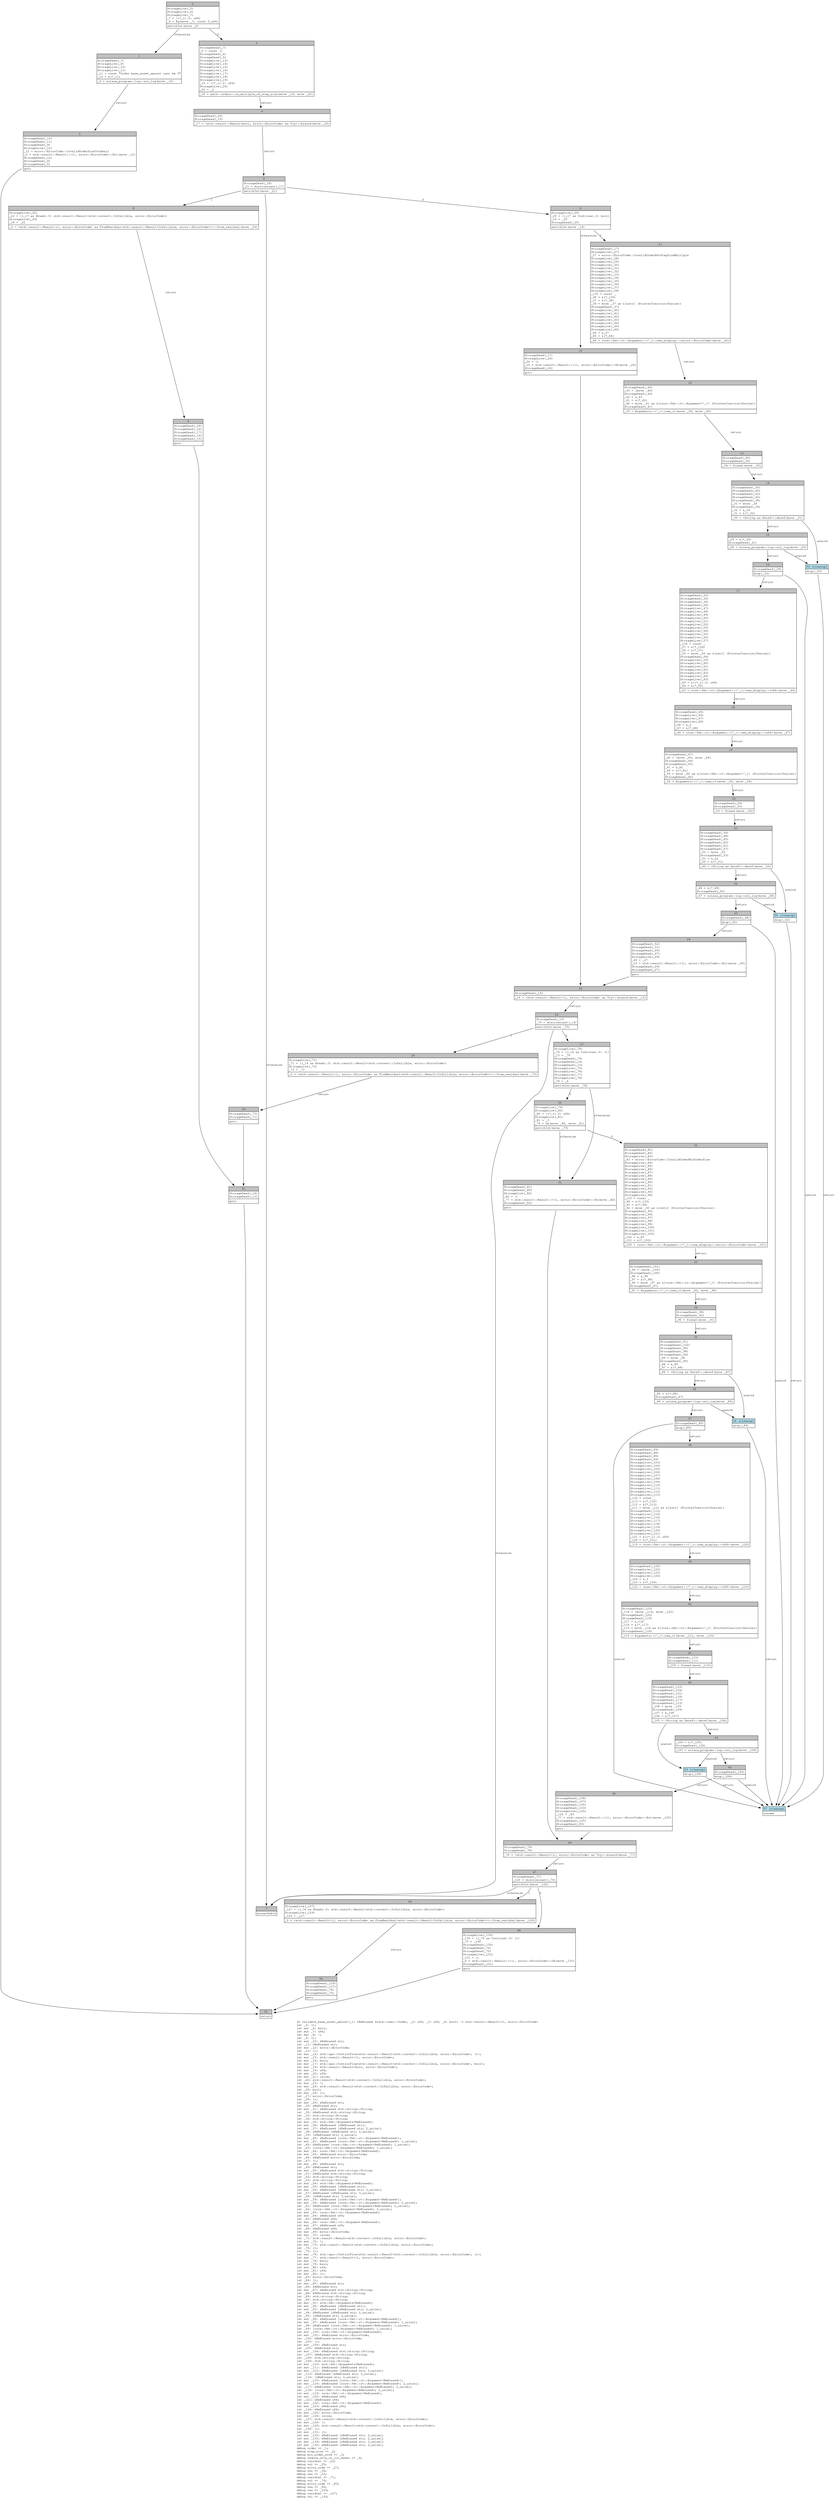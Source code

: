 digraph Mir_0_4564 {
    graph [fontname="Courier, monospace"];
    node [fontname="Courier, monospace"];
    edge [fontname="Courier, monospace"];
    label=<fn validate_base_asset_amount(_1: &amp;ReErased state::user::Order, _2: u64, _3: u64, _4: bool) -&gt; std::result::Result&lt;(), error::ErrorCode&gt;<br align="left"/>let _5: ();<br align="left"/>let mut _6: bool;<br align="left"/>let mut _7: u64;<br align="left"/>let mut _8: !;<br align="left"/>let _9: ();<br align="left"/>let mut _10: &amp;ReErased str;<br align="left"/>let _11: &amp;ReErased str;<br align="left"/>let mut _12: error::ErrorCode;<br align="left"/>let _13: ();<br align="left"/>let mut _14: std::ops::ControlFlow&lt;std::result::Result&lt;std::convert::Infallible, error::ErrorCode&gt;, ()&gt;;<br align="left"/>let mut _15: std::result::Result&lt;(), error::ErrorCode&gt;;<br align="left"/>let mut _16: bool;<br align="left"/>let mut _17: std::ops::ControlFlow&lt;std::result::Result&lt;std::convert::Infallible, error::ErrorCode&gt;, bool&gt;;<br align="left"/>let mut _18: std::result::Result&lt;bool, error::ErrorCode&gt;;<br align="left"/>let mut _19: u64;<br align="left"/>let mut _20: u64;<br align="left"/>let mut _21: isize;<br align="left"/>let _22: std::result::Result&lt;std::convert::Infallible, error::ErrorCode&gt;;<br align="left"/>let mut _23: !;<br align="left"/>let mut _24: std::result::Result&lt;std::convert::Infallible, error::ErrorCode&gt;;<br align="left"/>let _25: bool;<br align="left"/>let mut _26: ();<br align="left"/>let _27: error::ErrorCode;<br align="left"/>let _28: ();<br align="left"/>let mut _29: &amp;ReErased str;<br align="left"/>let _30: &amp;ReErased str;<br align="left"/>let mut _31: &amp;ReErased std::string::String;<br align="left"/>let _32: &amp;ReErased std::string::String;<br align="left"/>let _33: std::string::String;<br align="left"/>let _34: std::string::String;<br align="left"/>let mut _35: std::fmt::Arguments&lt;ReErased&gt;;<br align="left"/>let mut _36: &amp;ReErased [&amp;ReErased str];<br align="left"/>let mut _37: &amp;ReErased [&amp;ReErased str; 2_usize];<br align="left"/>let _38: &amp;ReErased [&amp;ReErased str; 2_usize];<br align="left"/>let _39: [&amp;ReErased str; 2_usize];<br align="left"/>let mut _40: &amp;ReErased [core::fmt::rt::Argument&lt;ReErased&gt;];<br align="left"/>let mut _41: &amp;ReErased [core::fmt::rt::Argument&lt;ReErased&gt;; 1_usize];<br align="left"/>let _42: &amp;ReErased [core::fmt::rt::Argument&lt;ReErased&gt;; 1_usize];<br align="left"/>let _43: [core::fmt::rt::Argument&lt;ReErased&gt;; 1_usize];<br align="left"/>let mut _44: core::fmt::rt::Argument&lt;ReErased&gt;;<br align="left"/>let mut _45: &amp;ReErased error::ErrorCode;<br align="left"/>let _46: &amp;ReErased error::ErrorCode;<br align="left"/>let _47: ();<br align="left"/>let mut _48: &amp;ReErased str;<br align="left"/>let _49: &amp;ReErased str;<br align="left"/>let mut _50: &amp;ReErased std::string::String;<br align="left"/>let _51: &amp;ReErased std::string::String;<br align="left"/>let _52: std::string::String;<br align="left"/>let _53: std::string::String;<br align="left"/>let mut _54: std::fmt::Arguments&lt;ReErased&gt;;<br align="left"/>let mut _55: &amp;ReErased [&amp;ReErased str];<br align="left"/>let mut _56: &amp;ReErased [&amp;ReErased str; 3_usize];<br align="left"/>let _57: &amp;ReErased [&amp;ReErased str; 3_usize];<br align="left"/>let _58: [&amp;ReErased str; 3_usize];<br align="left"/>let mut _59: &amp;ReErased [core::fmt::rt::Argument&lt;ReErased&gt;];<br align="left"/>let mut _60: &amp;ReErased [core::fmt::rt::Argument&lt;ReErased&gt;; 2_usize];<br align="left"/>let _61: &amp;ReErased [core::fmt::rt::Argument&lt;ReErased&gt;; 2_usize];<br align="left"/>let _62: [core::fmt::rt::Argument&lt;ReErased&gt;; 2_usize];<br align="left"/>let mut _63: core::fmt::rt::Argument&lt;ReErased&gt;;<br align="left"/>let mut _64: &amp;ReErased u64;<br align="left"/>let _65: &amp;ReErased u64;<br align="left"/>let mut _66: core::fmt::rt::Argument&lt;ReErased&gt;;<br align="left"/>let mut _67: &amp;ReErased u64;<br align="left"/>let _68: &amp;ReErased u64;<br align="left"/>let mut _69: error::ErrorCode;<br align="left"/>let mut _70: isize;<br align="left"/>let _71: std::result::Result&lt;std::convert::Infallible, error::ErrorCode&gt;;<br align="left"/>let mut _72: !;<br align="left"/>let mut _73: std::result::Result&lt;std::convert::Infallible, error::ErrorCode&gt;;<br align="left"/>let _74: ();<br align="left"/>let _75: ();<br align="left"/>let mut _76: std::ops::ControlFlow&lt;std::result::Result&lt;std::convert::Infallible, error::ErrorCode&gt;, ()&gt;;<br align="left"/>let mut _77: std::result::Result&lt;(), error::ErrorCode&gt;;<br align="left"/>let mut _78: bool;<br align="left"/>let mut _79: bool;<br align="left"/>let mut _80: u64;<br align="left"/>let mut _81: u64;<br align="left"/>let mut _82: ();<br align="left"/>let _83: error::ErrorCode;<br align="left"/>let _84: ();<br align="left"/>let mut _85: &amp;ReErased str;<br align="left"/>let _86: &amp;ReErased str;<br align="left"/>let mut _87: &amp;ReErased std::string::String;<br align="left"/>let _88: &amp;ReErased std::string::String;<br align="left"/>let _89: std::string::String;<br align="left"/>let _90: std::string::String;<br align="left"/>let mut _91: std::fmt::Arguments&lt;ReErased&gt;;<br align="left"/>let mut _92: &amp;ReErased [&amp;ReErased str];<br align="left"/>let mut _93: &amp;ReErased [&amp;ReErased str; 2_usize];<br align="left"/>let _94: &amp;ReErased [&amp;ReErased str; 2_usize];<br align="left"/>let _95: [&amp;ReErased str; 2_usize];<br align="left"/>let mut _96: &amp;ReErased [core::fmt::rt::Argument&lt;ReErased&gt;];<br align="left"/>let mut _97: &amp;ReErased [core::fmt::rt::Argument&lt;ReErased&gt;; 1_usize];<br align="left"/>let _98: &amp;ReErased [core::fmt::rt::Argument&lt;ReErased&gt;; 1_usize];<br align="left"/>let _99: [core::fmt::rt::Argument&lt;ReErased&gt;; 1_usize];<br align="left"/>let mut _100: core::fmt::rt::Argument&lt;ReErased&gt;;<br align="left"/>let mut _101: &amp;ReErased error::ErrorCode;<br align="left"/>let _102: &amp;ReErased error::ErrorCode;<br align="left"/>let _103: ();<br align="left"/>let mut _104: &amp;ReErased str;<br align="left"/>let _105: &amp;ReErased str;<br align="left"/>let mut _106: &amp;ReErased std::string::String;<br align="left"/>let _107: &amp;ReErased std::string::String;<br align="left"/>let _108: std::string::String;<br align="left"/>let _109: std::string::String;<br align="left"/>let mut _110: std::fmt::Arguments&lt;ReErased&gt;;<br align="left"/>let mut _111: &amp;ReErased [&amp;ReErased str];<br align="left"/>let mut _112: &amp;ReErased [&amp;ReErased str; 3_usize];<br align="left"/>let _113: &amp;ReErased [&amp;ReErased str; 3_usize];<br align="left"/>let _114: [&amp;ReErased str; 3_usize];<br align="left"/>let mut _115: &amp;ReErased [core::fmt::rt::Argument&lt;ReErased&gt;];<br align="left"/>let mut _116: &amp;ReErased [core::fmt::rt::Argument&lt;ReErased&gt;; 2_usize];<br align="left"/>let _117: &amp;ReErased [core::fmt::rt::Argument&lt;ReErased&gt;; 2_usize];<br align="left"/>let _118: [core::fmt::rt::Argument&lt;ReErased&gt;; 2_usize];<br align="left"/>let mut _119: core::fmt::rt::Argument&lt;ReErased&gt;;<br align="left"/>let mut _120: &amp;ReErased u64;<br align="left"/>let _121: &amp;ReErased u64;<br align="left"/>let mut _122: core::fmt::rt::Argument&lt;ReErased&gt;;<br align="left"/>let mut _123: &amp;ReErased u64;<br align="left"/>let _124: &amp;ReErased u64;<br align="left"/>let mut _125: error::ErrorCode;<br align="left"/>let mut _126: isize;<br align="left"/>let _127: std::result::Result&lt;std::convert::Infallible, error::ErrorCode&gt;;<br align="left"/>let mut _128: !;<br align="left"/>let mut _129: std::result::Result&lt;std::convert::Infallible, error::ErrorCode&gt;;<br align="left"/>let _130: ();<br align="left"/>let mut _131: ();<br align="left"/>let mut _132: &amp;ReErased [&amp;ReErased str; 3_usize];<br align="left"/>let mut _133: &amp;ReErased [&amp;ReErased str; 2_usize];<br align="left"/>let mut _134: &amp;ReErased [&amp;ReErased str; 3_usize];<br align="left"/>let mut _135: &amp;ReErased [&amp;ReErased str; 2_usize];<br align="left"/>debug order =&gt; _1;<br align="left"/>debug step_size =&gt; _2;<br align="left"/>debug min_order_size =&gt; _3;<br align="left"/>debug reduce_only_or_jit_maker =&gt; _4;<br align="left"/>debug residual =&gt; _22;<br align="left"/>debug val =&gt; _25;<br align="left"/>debug error_code =&gt; _27;<br align="left"/>debug res =&gt; _34;<br align="left"/>debug res =&gt; _53;<br align="left"/>debug residual =&gt; _71;<br align="left"/>debug val =&gt; _74;<br align="left"/>debug error_code =&gt; _83;<br align="left"/>debug res =&gt; _90;<br align="left"/>debug res =&gt; _109;<br align="left"/>debug residual =&gt; _127;<br align="left"/>debug val =&gt; _130;<br align="left"/>>;
    bb0__0_4564 [shape="none", label=<<table border="0" cellborder="1" cellspacing="0"><tr><td bgcolor="gray" align="center" colspan="1">0</td></tr><tr><td align="left" balign="left">StorageLive(_5)<br/>StorageLive(_6)<br/>StorageLive(_7)<br/>_7 = ((*_1).2: u64)<br/>_6 = Eq(move _7, const 0_u64)<br/></td></tr><tr><td align="left">switchInt(move _6)</td></tr></table>>];
    bb1__0_4564 [shape="none", label=<<table border="0" cellborder="1" cellspacing="0"><tr><td bgcolor="gray" align="center" colspan="1">1</td></tr><tr><td align="left" balign="left">StorageDead(_7)<br/>StorageLive(_9)<br/>StorageLive(_10)<br/>StorageLive(_11)<br/>_11 = const &quot;Order base_asset_amount cant be 0&quot;<br/>_10 = &amp;(*_11)<br/></td></tr><tr><td align="left">_9 = solana_program::log::sol_log(move _10)</td></tr></table>>];
    bb2__0_4564 [shape="none", label=<<table border="0" cellborder="1" cellspacing="0"><tr><td bgcolor="gray" align="center" colspan="1">2</td></tr><tr><td align="left" balign="left">StorageDead(_10)<br/>StorageDead(_11)<br/>StorageDead(_9)<br/>StorageLive(_12)<br/>_12 = error::ErrorCode::InvalidOrderSizeTooSmall<br/>_0 = std::result::Result::&lt;(), error::ErrorCode&gt;::Err(move _12)<br/>StorageDead(_12)<br/>StorageDead(_6)<br/>StorageDead(_5)<br/></td></tr><tr><td align="left">goto</td></tr></table>>];
    bb3__0_4564 [shape="none", label=<<table border="0" cellborder="1" cellspacing="0"><tr><td bgcolor="gray" align="center" colspan="1">3</td></tr><tr><td align="left" balign="left">StorageDead(_7)<br/>_5 = const ()<br/>StorageDead(_6)<br/>StorageDead(_5)<br/>StorageLive(_13)<br/>StorageLive(_14)<br/>StorageLive(_15)<br/>StorageLive(_16)<br/>StorageLive(_17)<br/>StorageLive(_18)<br/>StorageLive(_19)<br/>_19 = ((*_1).2: u64)<br/>StorageLive(_20)<br/>_20 = _2<br/></td></tr><tr><td align="left">_18 = math::orders::is_multiple_of_step_size(move _19, move _20)</td></tr></table>>];
    bb4__0_4564 [shape="none", label=<<table border="0" cellborder="1" cellspacing="0"><tr><td bgcolor="gray" align="center" colspan="1">4</td></tr><tr><td align="left" balign="left">StorageDead(_20)<br/>StorageDead(_19)<br/></td></tr><tr><td align="left">_17 = &lt;std::result::Result&lt;bool, error::ErrorCode&gt; as Try&gt;::branch(move _18)</td></tr></table>>];
    bb5__0_4564 [shape="none", label=<<table border="0" cellborder="1" cellspacing="0"><tr><td bgcolor="gray" align="center" colspan="1">5</td></tr><tr><td align="left" balign="left">StorageDead(_18)<br/>_21 = discriminant(_17)<br/></td></tr><tr><td align="left">switchInt(move _21)</td></tr></table>>];
    bb6__0_4564 [shape="none", label=<<table border="0" cellborder="1" cellspacing="0"><tr><td bgcolor="gray" align="center" colspan="1">6</td></tr><tr><td align="left" balign="left">StorageLive(_25)<br/>_25 = ((_17 as Continue).0: bool)<br/>_16 = _25<br/>StorageDead(_25)<br/></td></tr><tr><td align="left">switchInt(move _16)</td></tr></table>>];
    bb7__0_4564 [shape="none", label=<<table border="0" cellborder="1" cellspacing="0"><tr><td bgcolor="gray" align="center" colspan="1">7</td></tr><tr><td align="left">unreachable</td></tr></table>>];
    bb8__0_4564 [shape="none", label=<<table border="0" cellborder="1" cellspacing="0"><tr><td bgcolor="gray" align="center" colspan="1">8</td></tr><tr><td align="left" balign="left">StorageLive(_22)<br/>_22 = ((_17 as Break).0: std::result::Result&lt;std::convert::Infallible, error::ErrorCode&gt;)<br/>StorageLive(_24)<br/>_24 = _22<br/></td></tr><tr><td align="left">_0 = &lt;std::result::Result&lt;(), error::ErrorCode&gt; as FromResidual&lt;std::result::Result&lt;Infallible, error::ErrorCode&gt;&gt;&gt;::from_residual(move _24)</td></tr></table>>];
    bb9__0_4564 [shape="none", label=<<table border="0" cellborder="1" cellspacing="0"><tr><td bgcolor="gray" align="center" colspan="1">9</td></tr><tr><td align="left" balign="left">StorageDead(_24)<br/>StorageDead(_22)<br/>StorageDead(_17)<br/>StorageDead(_16)<br/>StorageDead(_15)<br/></td></tr><tr><td align="left">goto</td></tr></table>>];
    bb10__0_4564 [shape="none", label=<<table border="0" cellborder="1" cellspacing="0"><tr><td bgcolor="gray" align="center" colspan="1">10</td></tr><tr><td align="left" balign="left">StorageDead(_17)<br/>StorageLive(_26)<br/>_26 = ()<br/>_15 = std::result::Result::&lt;(), error::ErrorCode&gt;::Ok(move _26)<br/>StorageDead(_26)<br/></td></tr><tr><td align="left">goto</td></tr></table>>];
    bb11__0_4564 [shape="none", label=<<table border="0" cellborder="1" cellspacing="0"><tr><td bgcolor="gray" align="center" colspan="1">11</td></tr><tr><td align="left" balign="left">StorageDead(_17)<br/>StorageLive(_27)<br/>_27 = error::ErrorCode::InvalidOrderNotStepSizeMultiple<br/>StorageLive(_28)<br/>StorageLive(_29)<br/>StorageLive(_30)<br/>StorageLive(_31)<br/>StorageLive(_32)<br/>StorageLive(_33)<br/>StorageLive(_34)<br/>StorageLive(_35)<br/>StorageLive(_36)<br/>StorageLive(_37)<br/>StorageLive(_38)<br/>_135 = const _<br/>_38 = &amp;(*_135)<br/>_37 = &amp;(*_38)<br/>_36 = move _37 as &amp;[&amp;str] (PointerCoercion(Unsize))<br/>StorageDead(_37)<br/>StorageLive(_40)<br/>StorageLive(_41)<br/>StorageLive(_42)<br/>StorageLive(_43)<br/>StorageLive(_44)<br/>StorageLive(_45)<br/>StorageLive(_46)<br/>_46 = &amp;_27<br/>_45 = &amp;(*_46)<br/></td></tr><tr><td align="left">_44 = core::fmt::rt::Argument::&lt;'_&gt;::new_display::&lt;error::ErrorCode&gt;(move _45)</td></tr></table>>];
    bb12__0_4564 [shape="none", label=<<table border="0" cellborder="1" cellspacing="0"><tr><td bgcolor="gray" align="center" colspan="1">12</td></tr><tr><td align="left" balign="left">StorageDead(_45)<br/>_43 = [move _44]<br/>StorageDead(_44)<br/>_42 = &amp;_43<br/>_41 = &amp;(*_42)<br/>_40 = move _41 as &amp;[core::fmt::rt::Argument&lt;'_&gt;] (PointerCoercion(Unsize))<br/>StorageDead(_41)<br/></td></tr><tr><td align="left">_35 = Arguments::&lt;'_&gt;::new_v1(move _36, move _40)</td></tr></table>>];
    bb13__0_4564 [shape="none", label=<<table border="0" cellborder="1" cellspacing="0"><tr><td bgcolor="gray" align="center" colspan="1">13</td></tr><tr><td align="left" balign="left">StorageDead(_40)<br/>StorageDead(_36)<br/></td></tr><tr><td align="left">_34 = format(move _35)</td></tr></table>>];
    bb14__0_4564 [shape="none", label=<<table border="0" cellborder="1" cellspacing="0"><tr><td bgcolor="gray" align="center" colspan="1">14</td></tr><tr><td align="left" balign="left">StorageDead(_35)<br/>StorageDead(_46)<br/>StorageDead(_43)<br/>StorageDead(_42)<br/>StorageDead(_38)<br/>_33 = move _34<br/>StorageDead(_34)<br/>_32 = &amp;_33<br/>_31 = &amp;(*_32)<br/></td></tr><tr><td align="left">_30 = &lt;String as Deref&gt;::deref(move _31)</td></tr></table>>];
    bb15__0_4564 [shape="none", label=<<table border="0" cellborder="1" cellspacing="0"><tr><td bgcolor="gray" align="center" colspan="1">15</td></tr><tr><td align="left" balign="left">_29 = &amp;(*_30)<br/>StorageDead(_31)<br/></td></tr><tr><td align="left">_28 = solana_program::log::sol_log(move _29)</td></tr></table>>];
    bb16__0_4564 [shape="none", label=<<table border="0" cellborder="1" cellspacing="0"><tr><td bgcolor="gray" align="center" colspan="1">16</td></tr><tr><td align="left" balign="left">StorageDead(_29)<br/></td></tr><tr><td align="left">drop(_33)</td></tr></table>>];
    bb17__0_4564 [shape="none", label=<<table border="0" cellborder="1" cellspacing="0"><tr><td bgcolor="gray" align="center" colspan="1">17</td></tr><tr><td align="left" balign="left">StorageDead(_33)<br/>StorageDead(_32)<br/>StorageDead(_30)<br/>StorageDead(_28)<br/>StorageLive(_47)<br/>StorageLive(_48)<br/>StorageLive(_49)<br/>StorageLive(_50)<br/>StorageLive(_51)<br/>StorageLive(_52)<br/>StorageLive(_53)<br/>StorageLive(_54)<br/>StorageLive(_55)<br/>StorageLive(_56)<br/>StorageLive(_57)<br/>_134 = const _<br/>_57 = &amp;(*_134)<br/>_56 = &amp;(*_57)<br/>_55 = move _56 as &amp;[&amp;str] (PointerCoercion(Unsize))<br/>StorageDead(_56)<br/>StorageLive(_59)<br/>StorageLive(_60)<br/>StorageLive(_61)<br/>StorageLive(_62)<br/>StorageLive(_63)<br/>StorageLive(_64)<br/>StorageLive(_65)<br/>_65 = &amp;((*_1).2: u64)<br/>_64 = &amp;(*_65)<br/></td></tr><tr><td align="left">_63 = core::fmt::rt::Argument::&lt;'_&gt;::new_display::&lt;u64&gt;(move _64)</td></tr></table>>];
    bb18__0_4564 [shape="none", label=<<table border="0" cellborder="1" cellspacing="0"><tr><td bgcolor="gray" align="center" colspan="1">18</td></tr><tr><td align="left" balign="left">StorageDead(_64)<br/>StorageLive(_66)<br/>StorageLive(_67)<br/>StorageLive(_68)<br/>_68 = &amp;_2<br/>_67 = &amp;(*_68)<br/></td></tr><tr><td align="left">_66 = core::fmt::rt::Argument::&lt;'_&gt;::new_display::&lt;u64&gt;(move _67)</td></tr></table>>];
    bb19__0_4564 [shape="none", label=<<table border="0" cellborder="1" cellspacing="0"><tr><td bgcolor="gray" align="center" colspan="1">19</td></tr><tr><td align="left" balign="left">StorageDead(_67)<br/>_62 = [move _63, move _66]<br/>StorageDead(_66)<br/>StorageDead(_63)<br/>_61 = &amp;_62<br/>_60 = &amp;(*_61)<br/>_59 = move _60 as &amp;[core::fmt::rt::Argument&lt;'_&gt;] (PointerCoercion(Unsize))<br/>StorageDead(_60)<br/></td></tr><tr><td align="left">_54 = Arguments::&lt;'_&gt;::new_v1(move _55, move _59)</td></tr></table>>];
    bb20__0_4564 [shape="none", label=<<table border="0" cellborder="1" cellspacing="0"><tr><td bgcolor="gray" align="center" colspan="1">20</td></tr><tr><td align="left" balign="left">StorageDead(_59)<br/>StorageDead(_55)<br/></td></tr><tr><td align="left">_53 = format(move _54)</td></tr></table>>];
    bb21__0_4564 [shape="none", label=<<table border="0" cellborder="1" cellspacing="0"><tr><td bgcolor="gray" align="center" colspan="1">21</td></tr><tr><td align="left" balign="left">StorageDead(_54)<br/>StorageDead(_68)<br/>StorageDead(_65)<br/>StorageDead(_62)<br/>StorageDead(_61)<br/>StorageDead(_57)<br/>_52 = move _53<br/>StorageDead(_53)<br/>_51 = &amp;_52<br/>_50 = &amp;(*_51)<br/></td></tr><tr><td align="left">_49 = &lt;String as Deref&gt;::deref(move _50)</td></tr></table>>];
    bb22__0_4564 [shape="none", label=<<table border="0" cellborder="1" cellspacing="0"><tr><td bgcolor="gray" align="center" colspan="1">22</td></tr><tr><td align="left" balign="left">_48 = &amp;(*_49)<br/>StorageDead(_50)<br/></td></tr><tr><td align="left">_47 = solana_program::log::sol_log(move _48)</td></tr></table>>];
    bb23__0_4564 [shape="none", label=<<table border="0" cellborder="1" cellspacing="0"><tr><td bgcolor="gray" align="center" colspan="1">23</td></tr><tr><td align="left" balign="left">StorageDead(_48)<br/></td></tr><tr><td align="left">drop(_52)</td></tr></table>>];
    bb24__0_4564 [shape="none", label=<<table border="0" cellborder="1" cellspacing="0"><tr><td bgcolor="gray" align="center" colspan="1">24</td></tr><tr><td align="left" balign="left">StorageDead(_52)<br/>StorageDead(_51)<br/>StorageDead(_49)<br/>StorageDead(_47)<br/>StorageLive(_69)<br/>_69 = _27<br/>_15 = std::result::Result::&lt;(), error::ErrorCode&gt;::Err(move _69)<br/>StorageDead(_69)<br/>StorageDead(_27)<br/></td></tr><tr><td align="left">goto</td></tr></table>>];
    bb25__0_4564 [shape="none", label=<<table border="0" cellborder="1" cellspacing="0"><tr><td bgcolor="gray" align="center" colspan="1">25</td></tr><tr><td align="left" balign="left">StorageDead(_16)<br/></td></tr><tr><td align="left">_14 = &lt;std::result::Result&lt;(), error::ErrorCode&gt; as Try&gt;::branch(move _15)</td></tr></table>>];
    bb26__0_4564 [shape="none", label=<<table border="0" cellborder="1" cellspacing="0"><tr><td bgcolor="gray" align="center" colspan="1">26</td></tr><tr><td align="left" balign="left">StorageDead(_15)<br/>_70 = discriminant(_14)<br/></td></tr><tr><td align="left">switchInt(move _70)</td></tr></table>>];
    bb27__0_4564 [shape="none", label=<<table border="0" cellborder="1" cellspacing="0"><tr><td bgcolor="gray" align="center" colspan="1">27</td></tr><tr><td align="left" balign="left">StorageLive(_74)<br/>_74 = ((_14 as Continue).0: ())<br/>_13 = _74<br/>StorageDead(_74)<br/>StorageDead(_14)<br/>StorageDead(_13)<br/>StorageLive(_75)<br/>StorageLive(_76)<br/>StorageLive(_77)<br/>StorageLive(_78)<br/>_78 = _4<br/></td></tr><tr><td align="left">switchInt(move _78)</td></tr></table>>];
    bb28__0_4564 [shape="none", label=<<table border="0" cellborder="1" cellspacing="0"><tr><td bgcolor="gray" align="center" colspan="1">28</td></tr><tr><td align="left" balign="left">StorageLive(_71)<br/>_71 = ((_14 as Break).0: std::result::Result&lt;std::convert::Infallible, error::ErrorCode&gt;)<br/>StorageLive(_73)<br/>_73 = _71<br/></td></tr><tr><td align="left">_0 = &lt;std::result::Result&lt;(), error::ErrorCode&gt; as FromResidual&lt;std::result::Result&lt;Infallible, error::ErrorCode&gt;&gt;&gt;::from_residual(move _73)</td></tr></table>>];
    bb29__0_4564 [shape="none", label=<<table border="0" cellborder="1" cellspacing="0"><tr><td bgcolor="gray" align="center" colspan="1">29</td></tr><tr><td align="left" balign="left">StorageDead(_73)<br/>StorageDead(_71)<br/></td></tr><tr><td align="left">goto</td></tr></table>>];
    bb30__0_4564 [shape="none", label=<<table border="0" cellborder="1" cellspacing="0"><tr><td bgcolor="gray" align="center" colspan="1">30</td></tr><tr><td align="left" balign="left">StorageLive(_79)<br/>StorageLive(_80)<br/>_80 = ((*_1).2: u64)<br/>StorageLive(_81)<br/>_81 = _3<br/>_79 = Ge(move _80, move _81)<br/></td></tr><tr><td align="left">switchInt(move _79)</td></tr></table>>];
    bb31__0_4564 [shape="none", label=<<table border="0" cellborder="1" cellspacing="0"><tr><td bgcolor="gray" align="center" colspan="1">31</td></tr><tr><td align="left" balign="left">StorageDead(_81)<br/>StorageDead(_80)<br/>StorageLive(_82)<br/>_82 = ()<br/>_77 = std::result::Result::&lt;(), error::ErrorCode&gt;::Ok(move _82)<br/>StorageDead(_82)<br/></td></tr><tr><td align="left">goto</td></tr></table>>];
    bb32__0_4564 [shape="none", label=<<table border="0" cellborder="1" cellspacing="0"><tr><td bgcolor="gray" align="center" colspan="1">32</td></tr><tr><td align="left" balign="left">StorageDead(_81)<br/>StorageDead(_80)<br/>StorageLive(_83)<br/>_83 = error::ErrorCode::InvalidOrderMinOrderSize<br/>StorageLive(_84)<br/>StorageLive(_85)<br/>StorageLive(_86)<br/>StorageLive(_87)<br/>StorageLive(_88)<br/>StorageLive(_89)<br/>StorageLive(_90)<br/>StorageLive(_91)<br/>StorageLive(_92)<br/>StorageLive(_93)<br/>StorageLive(_94)<br/>_133 = const _<br/>_94 = &amp;(*_133)<br/>_93 = &amp;(*_94)<br/>_92 = move _93 as &amp;[&amp;str] (PointerCoercion(Unsize))<br/>StorageDead(_93)<br/>StorageLive(_96)<br/>StorageLive(_97)<br/>StorageLive(_98)<br/>StorageLive(_99)<br/>StorageLive(_100)<br/>StorageLive(_101)<br/>StorageLive(_102)<br/>_102 = &amp;_83<br/>_101 = &amp;(*_102)<br/></td></tr><tr><td align="left">_100 = core::fmt::rt::Argument::&lt;'_&gt;::new_display::&lt;error::ErrorCode&gt;(move _101)</td></tr></table>>];
    bb33__0_4564 [shape="none", label=<<table border="0" cellborder="1" cellspacing="0"><tr><td bgcolor="gray" align="center" colspan="1">33</td></tr><tr><td align="left" balign="left">StorageDead(_101)<br/>_99 = [move _100]<br/>StorageDead(_100)<br/>_98 = &amp;_99<br/>_97 = &amp;(*_98)<br/>_96 = move _97 as &amp;[core::fmt::rt::Argument&lt;'_&gt;] (PointerCoercion(Unsize))<br/>StorageDead(_97)<br/></td></tr><tr><td align="left">_91 = Arguments::&lt;'_&gt;::new_v1(move _92, move _96)</td></tr></table>>];
    bb34__0_4564 [shape="none", label=<<table border="0" cellborder="1" cellspacing="0"><tr><td bgcolor="gray" align="center" colspan="1">34</td></tr><tr><td align="left" balign="left">StorageDead(_96)<br/>StorageDead(_92)<br/></td></tr><tr><td align="left">_90 = format(move _91)</td></tr></table>>];
    bb35__0_4564 [shape="none", label=<<table border="0" cellborder="1" cellspacing="0"><tr><td bgcolor="gray" align="center" colspan="1">35</td></tr><tr><td align="left" balign="left">StorageDead(_91)<br/>StorageDead(_102)<br/>StorageDead(_99)<br/>StorageDead(_98)<br/>StorageDead(_94)<br/>_89 = move _90<br/>StorageDead(_90)<br/>_88 = &amp;_89<br/>_87 = &amp;(*_88)<br/></td></tr><tr><td align="left">_86 = &lt;String as Deref&gt;::deref(move _87)</td></tr></table>>];
    bb36__0_4564 [shape="none", label=<<table border="0" cellborder="1" cellspacing="0"><tr><td bgcolor="gray" align="center" colspan="1">36</td></tr><tr><td align="left" balign="left">_85 = &amp;(*_86)<br/>StorageDead(_87)<br/></td></tr><tr><td align="left">_84 = solana_program::log::sol_log(move _85)</td></tr></table>>];
    bb37__0_4564 [shape="none", label=<<table border="0" cellborder="1" cellspacing="0"><tr><td bgcolor="gray" align="center" colspan="1">37</td></tr><tr><td align="left" balign="left">StorageDead(_85)<br/></td></tr><tr><td align="left">drop(_89)</td></tr></table>>];
    bb38__0_4564 [shape="none", label=<<table border="0" cellborder="1" cellspacing="0"><tr><td bgcolor="gray" align="center" colspan="1">38</td></tr><tr><td align="left" balign="left">StorageDead(_89)<br/>StorageDead(_88)<br/>StorageDead(_86)<br/>StorageDead(_84)<br/>StorageLive(_103)<br/>StorageLive(_104)<br/>StorageLive(_105)<br/>StorageLive(_106)<br/>StorageLive(_107)<br/>StorageLive(_108)<br/>StorageLive(_109)<br/>StorageLive(_110)<br/>StorageLive(_111)<br/>StorageLive(_112)<br/>StorageLive(_113)<br/>_132 = const _<br/>_113 = &amp;(*_132)<br/>_112 = &amp;(*_113)<br/>_111 = move _112 as &amp;[&amp;str] (PointerCoercion(Unsize))<br/>StorageDead(_112)<br/>StorageLive(_115)<br/>StorageLive(_116)<br/>StorageLive(_117)<br/>StorageLive(_118)<br/>StorageLive(_119)<br/>StorageLive(_120)<br/>StorageLive(_121)<br/>_121 = &amp;((*_1).2: u64)<br/>_120 = &amp;(*_121)<br/></td></tr><tr><td align="left">_119 = core::fmt::rt::Argument::&lt;'_&gt;::new_display::&lt;u64&gt;(move _120)</td></tr></table>>];
    bb39__0_4564 [shape="none", label=<<table border="0" cellborder="1" cellspacing="0"><tr><td bgcolor="gray" align="center" colspan="1">39</td></tr><tr><td align="left" balign="left">StorageDead(_120)<br/>StorageLive(_122)<br/>StorageLive(_123)<br/>StorageLive(_124)<br/>_124 = &amp;_3<br/>_123 = &amp;(*_124)<br/></td></tr><tr><td align="left">_122 = core::fmt::rt::Argument::&lt;'_&gt;::new_display::&lt;u64&gt;(move _123)</td></tr></table>>];
    bb40__0_4564 [shape="none", label=<<table border="0" cellborder="1" cellspacing="0"><tr><td bgcolor="gray" align="center" colspan="1">40</td></tr><tr><td align="left" balign="left">StorageDead(_123)<br/>_118 = [move _119, move _122]<br/>StorageDead(_122)<br/>StorageDead(_119)<br/>_117 = &amp;_118<br/>_116 = &amp;(*_117)<br/>_115 = move _116 as &amp;[core::fmt::rt::Argument&lt;'_&gt;] (PointerCoercion(Unsize))<br/>StorageDead(_116)<br/></td></tr><tr><td align="left">_110 = Arguments::&lt;'_&gt;::new_v1(move _111, move _115)</td></tr></table>>];
    bb41__0_4564 [shape="none", label=<<table border="0" cellborder="1" cellspacing="0"><tr><td bgcolor="gray" align="center" colspan="1">41</td></tr><tr><td align="left" balign="left">StorageDead(_115)<br/>StorageDead(_111)<br/></td></tr><tr><td align="left">_109 = format(move _110)</td></tr></table>>];
    bb42__0_4564 [shape="none", label=<<table border="0" cellborder="1" cellspacing="0"><tr><td bgcolor="gray" align="center" colspan="1">42</td></tr><tr><td align="left" balign="left">StorageDead(_110)<br/>StorageDead(_124)<br/>StorageDead(_121)<br/>StorageDead(_118)<br/>StorageDead(_117)<br/>StorageDead(_113)<br/>_108 = move _109<br/>StorageDead(_109)<br/>_107 = &amp;_108<br/>_106 = &amp;(*_107)<br/></td></tr><tr><td align="left">_105 = &lt;String as Deref&gt;::deref(move _106)</td></tr></table>>];
    bb43__0_4564 [shape="none", label=<<table border="0" cellborder="1" cellspacing="0"><tr><td bgcolor="gray" align="center" colspan="1">43</td></tr><tr><td align="left" balign="left">_104 = &amp;(*_105)<br/>StorageDead(_106)<br/></td></tr><tr><td align="left">_103 = solana_program::log::sol_log(move _104)</td></tr></table>>];
    bb44__0_4564 [shape="none", label=<<table border="0" cellborder="1" cellspacing="0"><tr><td bgcolor="gray" align="center" colspan="1">44</td></tr><tr><td align="left" balign="left">StorageDead(_104)<br/></td></tr><tr><td align="left">drop(_108)</td></tr></table>>];
    bb45__0_4564 [shape="none", label=<<table border="0" cellborder="1" cellspacing="0"><tr><td bgcolor="gray" align="center" colspan="1">45</td></tr><tr><td align="left" balign="left">StorageDead(_108)<br/>StorageDead(_107)<br/>StorageDead(_105)<br/>StorageDead(_103)<br/>StorageLive(_125)<br/>_125 = _83<br/>_77 = std::result::Result::&lt;(), error::ErrorCode&gt;::Err(move _125)<br/>StorageDead(_125)<br/>StorageDead(_83)<br/></td></tr><tr><td align="left">goto</td></tr></table>>];
    bb46__0_4564 [shape="none", label=<<table border="0" cellborder="1" cellspacing="0"><tr><td bgcolor="gray" align="center" colspan="1">46</td></tr><tr><td align="left" balign="left">StorageDead(_79)<br/>StorageDead(_78)<br/></td></tr><tr><td align="left">_76 = &lt;std::result::Result&lt;(), error::ErrorCode&gt; as Try&gt;::branch(move _77)</td></tr></table>>];
    bb47__0_4564 [shape="none", label=<<table border="0" cellborder="1" cellspacing="0"><tr><td bgcolor="gray" align="center" colspan="1">47</td></tr><tr><td align="left" balign="left">StorageDead(_77)<br/>_126 = discriminant(_76)<br/></td></tr><tr><td align="left">switchInt(move _126)</td></tr></table>>];
    bb48__0_4564 [shape="none", label=<<table border="0" cellborder="1" cellspacing="0"><tr><td bgcolor="gray" align="center" colspan="1">48</td></tr><tr><td align="left" balign="left">StorageLive(_130)<br/>_130 = ((_76 as Continue).0: ())<br/>_75 = _130<br/>StorageDead(_130)<br/>StorageDead(_76)<br/>StorageDead(_75)<br/>StorageLive(_131)<br/>_131 = ()<br/>_0 = std::result::Result::&lt;(), error::ErrorCode&gt;::Ok(move _131)<br/>StorageDead(_131)<br/></td></tr><tr><td align="left">goto</td></tr></table>>];
    bb49__0_4564 [shape="none", label=<<table border="0" cellborder="1" cellspacing="0"><tr><td bgcolor="gray" align="center" colspan="1">49</td></tr><tr><td align="left" balign="left">StorageLive(_127)<br/>_127 = ((_76 as Break).0: std::result::Result&lt;std::convert::Infallible, error::ErrorCode&gt;)<br/>StorageLive(_129)<br/>_129 = _127<br/></td></tr><tr><td align="left">_0 = &lt;std::result::Result&lt;(), error::ErrorCode&gt; as FromResidual&lt;std::result::Result&lt;Infallible, error::ErrorCode&gt;&gt;&gt;::from_residual(move _129)</td></tr></table>>];
    bb50__0_4564 [shape="none", label=<<table border="0" cellborder="1" cellspacing="0"><tr><td bgcolor="gray" align="center" colspan="1">50</td></tr><tr><td align="left" balign="left">StorageDead(_129)<br/>StorageDead(_127)<br/>StorageDead(_76)<br/>StorageDead(_75)<br/></td></tr><tr><td align="left">goto</td></tr></table>>];
    bb51__0_4564 [shape="none", label=<<table border="0" cellborder="1" cellspacing="0"><tr><td bgcolor="gray" align="center" colspan="1">51</td></tr><tr><td align="left" balign="left">StorageDead(_14)<br/>StorageDead(_13)<br/></td></tr><tr><td align="left">goto</td></tr></table>>];
    bb52__0_4564 [shape="none", label=<<table border="0" cellborder="1" cellspacing="0"><tr><td bgcolor="gray" align="center" colspan="1">52</td></tr><tr><td align="left">return</td></tr></table>>];
    bb53__0_4564 [shape="none", label=<<table border="0" cellborder="1" cellspacing="0"><tr><td bgcolor="lightblue" align="center" colspan="1">53 (cleanup)</td></tr><tr><td align="left">drop(_108)</td></tr></table>>];
    bb54__0_4564 [shape="none", label=<<table border="0" cellborder="1" cellspacing="0"><tr><td bgcolor="lightblue" align="center" colspan="1">54 (cleanup)</td></tr><tr><td align="left">drop(_89)</td></tr></table>>];
    bb55__0_4564 [shape="none", label=<<table border="0" cellborder="1" cellspacing="0"><tr><td bgcolor="lightblue" align="center" colspan="1">55 (cleanup)</td></tr><tr><td align="left">drop(_52)</td></tr></table>>];
    bb56__0_4564 [shape="none", label=<<table border="0" cellborder="1" cellspacing="0"><tr><td bgcolor="lightblue" align="center" colspan="1">56 (cleanup)</td></tr><tr><td align="left">drop(_33)</td></tr></table>>];
    bb57__0_4564 [shape="none", label=<<table border="0" cellborder="1" cellspacing="0"><tr><td bgcolor="lightblue" align="center" colspan="1">57 (cleanup)</td></tr><tr><td align="left">resume</td></tr></table>>];
    bb0__0_4564 -> bb3__0_4564 [label="0"];
    bb0__0_4564 -> bb1__0_4564 [label="otherwise"];
    bb1__0_4564 -> bb2__0_4564 [label="return"];
    bb2__0_4564 -> bb52__0_4564 [label=""];
    bb3__0_4564 -> bb4__0_4564 [label="return"];
    bb4__0_4564 -> bb5__0_4564 [label="return"];
    bb5__0_4564 -> bb6__0_4564 [label="0"];
    bb5__0_4564 -> bb8__0_4564 [label="1"];
    bb5__0_4564 -> bb7__0_4564 [label="otherwise"];
    bb6__0_4564 -> bb11__0_4564 [label="0"];
    bb6__0_4564 -> bb10__0_4564 [label="otherwise"];
    bb8__0_4564 -> bb9__0_4564 [label="return"];
    bb9__0_4564 -> bb51__0_4564 [label=""];
    bb10__0_4564 -> bb25__0_4564 [label=""];
    bb11__0_4564 -> bb12__0_4564 [label="return"];
    bb12__0_4564 -> bb13__0_4564 [label="return"];
    bb13__0_4564 -> bb14__0_4564 [label="return"];
    bb14__0_4564 -> bb15__0_4564 [label="return"];
    bb14__0_4564 -> bb56__0_4564 [label="unwind"];
    bb15__0_4564 -> bb16__0_4564 [label="return"];
    bb15__0_4564 -> bb56__0_4564 [label="unwind"];
    bb16__0_4564 -> bb17__0_4564 [label="return"];
    bb16__0_4564 -> bb57__0_4564 [label="unwind"];
    bb17__0_4564 -> bb18__0_4564 [label="return"];
    bb18__0_4564 -> bb19__0_4564 [label="return"];
    bb19__0_4564 -> bb20__0_4564 [label="return"];
    bb20__0_4564 -> bb21__0_4564 [label="return"];
    bb21__0_4564 -> bb22__0_4564 [label="return"];
    bb21__0_4564 -> bb55__0_4564 [label="unwind"];
    bb22__0_4564 -> bb23__0_4564 [label="return"];
    bb22__0_4564 -> bb55__0_4564 [label="unwind"];
    bb23__0_4564 -> bb24__0_4564 [label="return"];
    bb23__0_4564 -> bb57__0_4564 [label="unwind"];
    bb24__0_4564 -> bb25__0_4564 [label=""];
    bb25__0_4564 -> bb26__0_4564 [label="return"];
    bb26__0_4564 -> bb27__0_4564 [label="0"];
    bb26__0_4564 -> bb28__0_4564 [label="1"];
    bb26__0_4564 -> bb7__0_4564 [label="otherwise"];
    bb27__0_4564 -> bb30__0_4564 [label="0"];
    bb27__0_4564 -> bb31__0_4564 [label="otherwise"];
    bb28__0_4564 -> bb29__0_4564 [label="return"];
    bb29__0_4564 -> bb51__0_4564 [label=""];
    bb30__0_4564 -> bb32__0_4564 [label="0"];
    bb30__0_4564 -> bb31__0_4564 [label="otherwise"];
    bb31__0_4564 -> bb46__0_4564 [label=""];
    bb32__0_4564 -> bb33__0_4564 [label="return"];
    bb33__0_4564 -> bb34__0_4564 [label="return"];
    bb34__0_4564 -> bb35__0_4564 [label="return"];
    bb35__0_4564 -> bb36__0_4564 [label="return"];
    bb35__0_4564 -> bb54__0_4564 [label="unwind"];
    bb36__0_4564 -> bb37__0_4564 [label="return"];
    bb36__0_4564 -> bb54__0_4564 [label="unwind"];
    bb37__0_4564 -> bb38__0_4564 [label="return"];
    bb37__0_4564 -> bb57__0_4564 [label="unwind"];
    bb38__0_4564 -> bb39__0_4564 [label="return"];
    bb39__0_4564 -> bb40__0_4564 [label="return"];
    bb40__0_4564 -> bb41__0_4564 [label="return"];
    bb41__0_4564 -> bb42__0_4564 [label="return"];
    bb42__0_4564 -> bb43__0_4564 [label="return"];
    bb42__0_4564 -> bb53__0_4564 [label="unwind"];
    bb43__0_4564 -> bb44__0_4564 [label="return"];
    bb43__0_4564 -> bb53__0_4564 [label="unwind"];
    bb44__0_4564 -> bb45__0_4564 [label="return"];
    bb44__0_4564 -> bb57__0_4564 [label="unwind"];
    bb45__0_4564 -> bb46__0_4564 [label=""];
    bb46__0_4564 -> bb47__0_4564 [label="return"];
    bb47__0_4564 -> bb48__0_4564 [label="0"];
    bb47__0_4564 -> bb49__0_4564 [label="1"];
    bb47__0_4564 -> bb7__0_4564 [label="otherwise"];
    bb48__0_4564 -> bb52__0_4564 [label=""];
    bb49__0_4564 -> bb50__0_4564 [label="return"];
    bb50__0_4564 -> bb52__0_4564 [label=""];
    bb51__0_4564 -> bb52__0_4564 [label=""];
    bb53__0_4564 -> bb57__0_4564 [label="return"];
    bb54__0_4564 -> bb57__0_4564 [label="return"];
    bb55__0_4564 -> bb57__0_4564 [label="return"];
    bb56__0_4564 -> bb57__0_4564 [label="return"];
}
